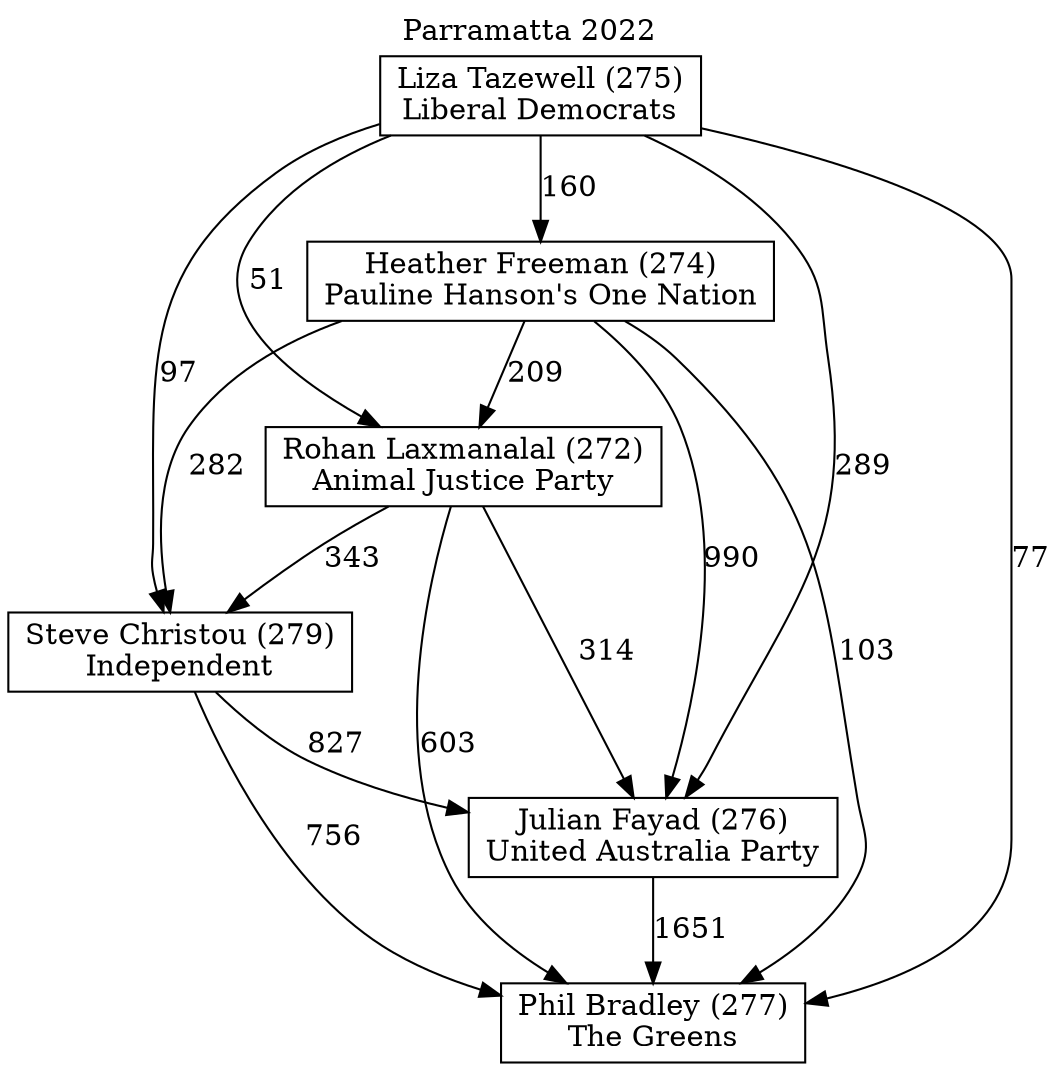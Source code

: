 // House preference flow
digraph "Phil Bradley (277)_Parramatta_2022" {
	graph [label="Parramatta 2022" labelloc=t mclimit=10]
	node [shape=box]
	"Steve Christou (279)" [label="Steve Christou (279)
Independent"]
	"Phil Bradley (277)" [label="Phil Bradley (277)
The Greens"]
	"Julian Fayad (276)" [label="Julian Fayad (276)
United Australia Party"]
	"Rohan Laxmanalal (272)" [label="Rohan Laxmanalal (272)
Animal Justice Party"]
	"Liza Tazewell (275)" [label="Liza Tazewell (275)
Liberal Democrats"]
	"Heather Freeman (274)" [label="Heather Freeman (274)
Pauline Hanson's One Nation"]
	"Liza Tazewell (275)" -> "Phil Bradley (277)" [label=77]
	"Heather Freeman (274)" -> "Steve Christou (279)" [label=282]
	"Julian Fayad (276)" -> "Phil Bradley (277)" [label=1651]
	"Heather Freeman (274)" -> "Julian Fayad (276)" [label=990]
	"Liza Tazewell (275)" -> "Julian Fayad (276)" [label=289]
	"Rohan Laxmanalal (272)" -> "Steve Christou (279)" [label=343]
	"Rohan Laxmanalal (272)" -> "Phil Bradley (277)" [label=603]
	"Liza Tazewell (275)" -> "Rohan Laxmanalal (272)" [label=51]
	"Rohan Laxmanalal (272)" -> "Julian Fayad (276)" [label=314]
	"Steve Christou (279)" -> "Julian Fayad (276)" [label=827]
	"Steve Christou (279)" -> "Phil Bradley (277)" [label=756]
	"Liza Tazewell (275)" -> "Heather Freeman (274)" [label=160]
	"Heather Freeman (274)" -> "Phil Bradley (277)" [label=103]
	"Liza Tazewell (275)" -> "Steve Christou (279)" [label=97]
	"Heather Freeman (274)" -> "Rohan Laxmanalal (272)" [label=209]
}
